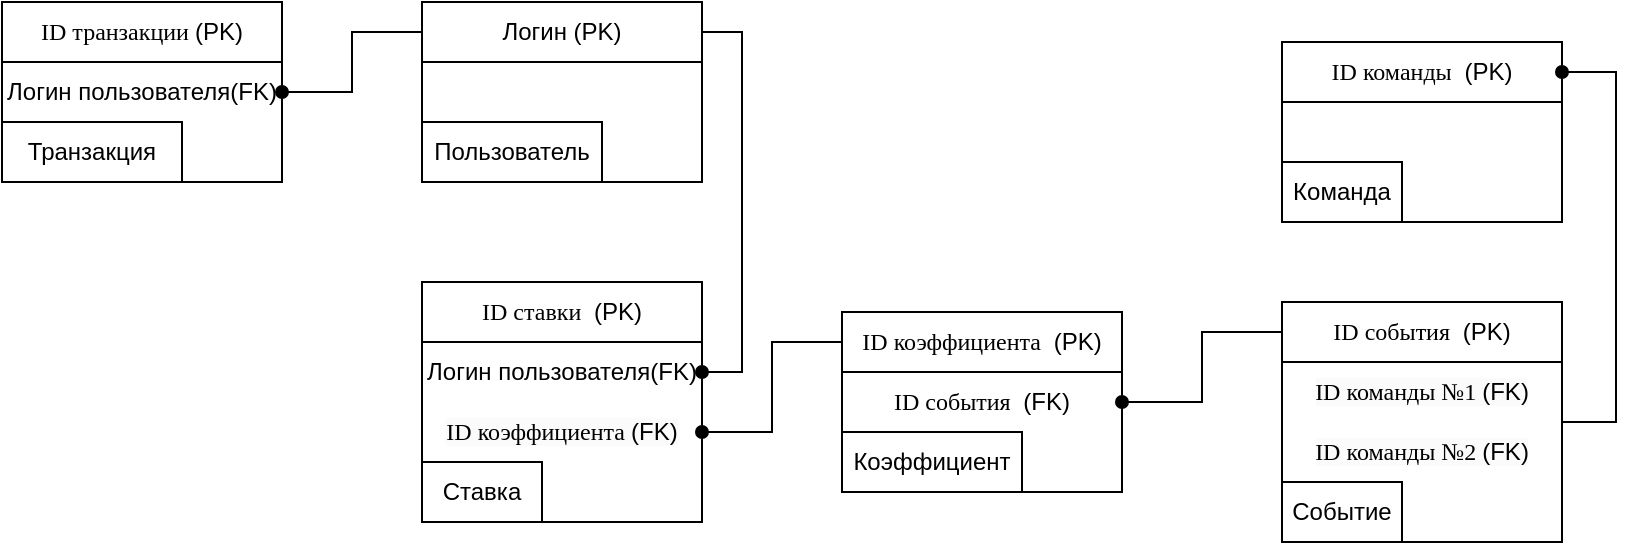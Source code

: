 <mxfile version="24.7.17">
  <diagram name="Страница — 1" id="kMK4P9hotfpQ_Spd6qPo">
    <mxGraphModel dx="1098" dy="820" grid="1" gridSize="10" guides="1" tooltips="1" connect="1" arrows="1" fold="1" page="1" pageScale="1" pageWidth="827" pageHeight="1169" math="0" shadow="0">
      <root>
        <mxCell id="0" />
        <mxCell id="1" parent="0" />
        <mxCell id="Zv3L8iQLcZKGsGOPM7jH-1" value="" style="rounded=0;whiteSpace=wrap;html=1;fillColor=none;" parent="1" vertex="1">
          <mxGeometry x="223" y="240" width="140" height="90" as="geometry" />
        </mxCell>
        <mxCell id="Zv3L8iQLcZKGsGOPM7jH-2" style="edgeStyle=orthogonalEdgeStyle;rounded=0;orthogonalLoop=1;jettySize=auto;html=1;entryX=1;entryY=0.5;entryDx=0;entryDy=0;endArrow=oval;endFill=1;" parent="1" source="Zv3L8iQLcZKGsGOPM7jH-4" target="Zv3L8iQLcZKGsGOPM7jH-25" edge="1">
          <mxGeometry relative="1" as="geometry" />
        </mxCell>
        <mxCell id="Zv3L8iQLcZKGsGOPM7jH-3" style="edgeStyle=orthogonalEdgeStyle;rounded=0;orthogonalLoop=1;jettySize=auto;html=1;entryX=1;entryY=0.5;entryDx=0;entryDy=0;endArrow=oval;endFill=1;" parent="1" source="Zv3L8iQLcZKGsGOPM7jH-4" target="Zv3L8iQLcZKGsGOPM7jH-39" edge="1">
          <mxGeometry relative="1" as="geometry">
            <Array as="points">
              <mxPoint x="383" y="255" />
              <mxPoint x="383" y="425" />
            </Array>
          </mxGeometry>
        </mxCell>
        <mxCell id="Zv3L8iQLcZKGsGOPM7jH-4" value="Логин (PK)" style="rounded=0;whiteSpace=wrap;html=1;fillColor=none;" parent="1" vertex="1">
          <mxGeometry x="223" y="240" width="140" height="30" as="geometry" />
        </mxCell>
        <mxCell id="Zv3L8iQLcZKGsGOPM7jH-5" value="Пользователь" style="rounded=0;whiteSpace=wrap;html=1;fillColor=none;" parent="1" vertex="1">
          <mxGeometry x="223" y="300" width="90" height="30" as="geometry" />
        </mxCell>
        <mxCell id="Zv3L8iQLcZKGsGOPM7jH-6" value="" style="rounded=0;whiteSpace=wrap;html=1;fillColor=none;strokeColor=none;" parent="1" vertex="1">
          <mxGeometry x="223" y="270" width="140" height="30" as="geometry" />
        </mxCell>
        <mxCell id="Zv3L8iQLcZKGsGOPM7jH-7" value="" style="rounded=0;whiteSpace=wrap;html=1;fillColor=none;" parent="1" vertex="1">
          <mxGeometry x="223" y="380" width="140" height="120" as="geometry" />
        </mxCell>
        <mxCell id="Zv3L8iQLcZKGsGOPM7jH-8" value="&lt;font style=&quot;font-size: 12px;&quot;&gt;&lt;span style=&quot;line-height: 106%; font-family: &amp;quot;Times New Roman&amp;quot;, serif;&quot; lang=&quot;EN-US&quot;&gt;ID &lt;/span&gt;&lt;span style=&quot;line-height: 106%; font-family: &amp;quot;Times New Roman&amp;quot;, serif;&quot;&gt;ставки&amp;nbsp;&lt;/span&gt;&amp;nbsp;(PK)&lt;/font&gt;" style="rounded=0;whiteSpace=wrap;html=1;fillColor=none;" parent="1" vertex="1">
          <mxGeometry x="223" y="380" width="140" height="30" as="geometry" />
        </mxCell>
        <mxCell id="Zv3L8iQLcZKGsGOPM7jH-9" value="Ставка" style="rounded=0;whiteSpace=wrap;html=1;fillColor=none;" parent="1" vertex="1">
          <mxGeometry x="223" y="470" width="60" height="30" as="geometry" />
        </mxCell>
        <mxCell id="Zv3L8iQLcZKGsGOPM7jH-10" value="&lt;br&gt;&lt;span style=&quot;forced-color-adjust: none; color: rgb(0, 0, 0); font-size: 12px; font-style: normal; font-variant-ligatures: normal; font-variant-caps: normal; font-weight: 400; letter-spacing: normal; orphans: 2; text-align: center; text-indent: 0px; text-transform: none; widows: 2; word-spacing: 0px; -webkit-text-stroke-width: 0px; white-space: normal; background-color: rgb(251, 251, 251); text-decoration-thickness: initial; text-decoration-style: initial; text-decoration-color: initial; line-height: 12.72px; font-family: &amp;quot;Times New Roman&amp;quot;, serif;&quot; lang=&quot;EN-US&quot;&gt;ID&lt;span&gt;&amp;nbsp;коэффициента&amp;nbsp;&lt;/span&gt;&lt;/span&gt;&lt;span style=&quot;color: rgb(0, 0, 0); font-family: Helvetica; font-size: 12px; font-style: normal; font-variant-ligatures: normal; font-variant-caps: normal; font-weight: 400; letter-spacing: normal; orphans: 2; text-align: center; text-indent: 0px; text-transform: none; widows: 2; word-spacing: 0px; -webkit-text-stroke-width: 0px; white-space: normal; background-color: rgb(251, 251, 251); text-decoration-thickness: initial; text-decoration-style: initial; text-decoration-color: initial; display: inline !important; float: none;&quot;&gt;(FK)&lt;/span&gt;&lt;div&gt;&lt;br/&gt;&lt;/div&gt;" style="rounded=0;whiteSpace=wrap;html=1;fillColor=none;strokeColor=none;" parent="1" vertex="1">
          <mxGeometry x="223" y="440" width="140" height="30" as="geometry" />
        </mxCell>
        <mxCell id="Zv3L8iQLcZKGsGOPM7jH-11" value="" style="rounded=0;whiteSpace=wrap;html=1;fillColor=none;" parent="1" vertex="1">
          <mxGeometry x="653" y="390" width="140" height="120" as="geometry" />
        </mxCell>
        <mxCell id="Zv3L8iQLcZKGsGOPM7jH-12" style="edgeStyle=orthogonalEdgeStyle;rounded=0;orthogonalLoop=1;jettySize=auto;html=1;entryX=1;entryY=0.5;entryDx=0;entryDy=0;endArrow=oval;endFill=1;" parent="1" source="Zv3L8iQLcZKGsGOPM7jH-13" target="Zv3L8iQLcZKGsGOPM7jH-20" edge="1">
          <mxGeometry relative="1" as="geometry" />
        </mxCell>
        <mxCell id="Zv3L8iQLcZKGsGOPM7jH-13" value="&lt;font style=&quot;font-size: 12px;&quot;&gt;&lt;span style=&quot;line-height: 106%; font-family: &amp;quot;Times New Roman&amp;quot;, serif;&quot; lang=&quot;EN-US&quot;&gt;ID события&lt;/span&gt;&lt;span style=&quot;line-height: 106%; font-family: &amp;quot;Times New Roman&amp;quot;, serif;&quot;&gt;&amp;nbsp;&lt;/span&gt;&amp;nbsp;(PK)&lt;/font&gt;" style="rounded=0;whiteSpace=wrap;html=1;fillColor=none;" parent="1" vertex="1">
          <mxGeometry x="653" y="390" width="140" height="30" as="geometry" />
        </mxCell>
        <mxCell id="Zv3L8iQLcZKGsGOPM7jH-14" value="Событие" style="rounded=0;whiteSpace=wrap;html=1;fillColor=none;" parent="1" vertex="1">
          <mxGeometry x="653" y="480" width="60" height="30" as="geometry" />
        </mxCell>
        <mxCell id="Zv3L8iQLcZKGsGOPM7jH-15" value="&lt;div&gt;&lt;br&gt;&lt;/div&gt;" style="rounded=0;whiteSpace=wrap;html=1;fillColor=none;strokeColor=none;" parent="1" vertex="1">
          <mxGeometry x="653" y="420" width="140" height="30" as="geometry" />
        </mxCell>
        <mxCell id="Zv3L8iQLcZKGsGOPM7jH-16" value="" style="rounded=0;whiteSpace=wrap;html=1;fillColor=none;" parent="1" vertex="1">
          <mxGeometry x="433" y="395" width="140" height="90" as="geometry" />
        </mxCell>
        <mxCell id="Zv3L8iQLcZKGsGOPM7jH-17" style="edgeStyle=orthogonalEdgeStyle;rounded=0;orthogonalLoop=1;jettySize=auto;html=1;entryX=1;entryY=0.5;entryDx=0;entryDy=0;endArrow=oval;endFill=1;" parent="1" source="Zv3L8iQLcZKGsGOPM7jH-18" target="Zv3L8iQLcZKGsGOPM7jH-10" edge="1">
          <mxGeometry relative="1" as="geometry" />
        </mxCell>
        <mxCell id="Zv3L8iQLcZKGsGOPM7jH-18" value="&lt;font style=&quot;font-size: 12px;&quot;&gt;&lt;span style=&quot;line-height: 106%; font-family: &amp;quot;Times New Roman&amp;quot;, serif;&quot; lang=&quot;EN-US&quot;&gt;ID&amp;nbsp;&lt;/span&gt;&lt;span style=&quot;line-height: 106%; font-family: &amp;quot;Times New Roman&amp;quot;, serif;&quot;&gt;коэффициента&amp;nbsp;&lt;/span&gt;&amp;nbsp;(PK)&lt;/font&gt;" style="rounded=0;whiteSpace=wrap;html=1;fillColor=none;" parent="1" vertex="1">
          <mxGeometry x="433" y="395" width="140" height="30" as="geometry" />
        </mxCell>
        <mxCell id="Zv3L8iQLcZKGsGOPM7jH-19" value="Коэффициент" style="rounded=0;whiteSpace=wrap;html=1;fillColor=none;" parent="1" vertex="1">
          <mxGeometry x="433" y="455" width="90" height="30" as="geometry" />
        </mxCell>
        <mxCell id="Zv3L8iQLcZKGsGOPM7jH-20" value="&lt;font style=&quot;font-size: 12px;&quot;&gt;&lt;span style=&quot;line-height: 106%; font-family: &amp;quot;Times New Roman&amp;quot;, serif;&quot; lang=&quot;EN-US&quot;&gt;ID события&lt;/span&gt;&lt;span style=&quot;line-height: 106%; font-family: &amp;quot;Times New Roman&amp;quot;, serif;&quot;&gt;&amp;nbsp;&lt;/span&gt;&amp;nbsp;(FK)&lt;/font&gt;" style="rounded=0;whiteSpace=wrap;html=1;fillColor=none;fontColor=default;strokeColor=none;" parent="1" vertex="1">
          <mxGeometry x="433" y="425" width="140" height="30" as="geometry" />
        </mxCell>
        <mxCell id="Zv3L8iQLcZKGsGOPM7jH-21" value="" style="rounded=0;whiteSpace=wrap;html=1;fillColor=none;" parent="1" vertex="1">
          <mxGeometry x="13" y="240" width="140" height="90" as="geometry" />
        </mxCell>
        <mxCell id="Zv3L8iQLcZKGsGOPM7jH-22" value="&lt;font style=&quot;font-size: 12px;&quot;&gt;&lt;span style=&quot;font-family: &amp;quot;Times New Roman&amp;quot;, serif;&quot; lang=&quot;EN-US&quot;&gt;ID &lt;/span&gt;&lt;span style=&quot;line-height: 106%; font-family: &amp;quot;Times New Roman&amp;quot;, serif;&quot;&gt;транзакции&amp;nbsp;&lt;/span&gt;(PK)&lt;/font&gt;" style="rounded=0;whiteSpace=wrap;html=1;fillColor=none;" parent="1" vertex="1">
          <mxGeometry x="13" y="240" width="140" height="30" as="geometry" />
        </mxCell>
        <mxCell id="Zv3L8iQLcZKGsGOPM7jH-23" value="Транзакция" style="rounded=0;whiteSpace=wrap;html=1;fillColor=none;" parent="1" vertex="1">
          <mxGeometry x="13" y="300" width="90" height="30" as="geometry" />
        </mxCell>
        <mxCell id="Zv3L8iQLcZKGsGOPM7jH-24" value="" style="rounded=0;whiteSpace=wrap;html=1;fillColor=none;strokeColor=none;" parent="1" vertex="1">
          <mxGeometry x="13" y="270" width="140" height="30" as="geometry" />
        </mxCell>
        <mxCell id="Zv3L8iQLcZKGsGOPM7jH-25" value="Логин пользователя(FK)" style="rounded=0;whiteSpace=wrap;html=1;fillColor=none;strokeColor=none;" parent="1" vertex="1">
          <mxGeometry x="13" y="270" width="140" height="30" as="geometry" />
        </mxCell>
        <mxCell id="Zv3L8iQLcZKGsGOPM7jH-27" value="" style="rounded=0;whiteSpace=wrap;html=1;fillColor=none;" parent="1" vertex="1">
          <mxGeometry x="653" y="260" width="140" height="90" as="geometry" />
        </mxCell>
        <mxCell id="Zv3L8iQLcZKGsGOPM7jH-42" style="edgeStyle=orthogonalEdgeStyle;rounded=0;orthogonalLoop=1;jettySize=auto;html=1;entryX=1;entryY=0;entryDx=0;entryDy=0;endArrow=none;endFill=0;startArrow=oval;startFill=1;" parent="1" source="Zv3L8iQLcZKGsGOPM7jH-29" target="Zv3L8iQLcZKGsGOPM7jH-41" edge="1">
          <mxGeometry relative="1" as="geometry">
            <Array as="points">
              <mxPoint x="820" y="275" />
              <mxPoint x="820" y="450" />
            </Array>
          </mxGeometry>
        </mxCell>
        <mxCell id="Zv3L8iQLcZKGsGOPM7jH-29" value="&lt;font style=&quot;font-size: 12px;&quot;&gt;&lt;span style=&quot;line-height: 106%; font-family: &amp;quot;Times New Roman&amp;quot;, serif;&quot; lang=&quot;EN-US&quot;&gt;ID команды&lt;/span&gt;&lt;span style=&quot;line-height: 106%; font-family: &amp;quot;Times New Roman&amp;quot;, serif;&quot;&gt;&amp;nbsp;&lt;/span&gt;&amp;nbsp;(PK)&lt;/font&gt;" style="rounded=0;whiteSpace=wrap;html=1;fillColor=none;" parent="1" vertex="1">
          <mxGeometry x="653" y="260" width="140" height="30" as="geometry" />
        </mxCell>
        <mxCell id="Zv3L8iQLcZKGsGOPM7jH-30" value="Команда" style="rounded=0;whiteSpace=wrap;html=1;fillColor=none;" parent="1" vertex="1">
          <mxGeometry x="653" y="320" width="60" height="30" as="geometry" />
        </mxCell>
        <mxCell id="Zv3L8iQLcZKGsGOPM7jH-39" value="&lt;font style=&quot;font-size: 12px;&quot;&gt;Логин пользователя(FK)&lt;/font&gt;" style="rounded=0;whiteSpace=wrap;html=1;fillColor=none;strokeColor=none;" parent="1" vertex="1">
          <mxGeometry x="223" y="410" width="140" height="30" as="geometry" />
        </mxCell>
        <mxCell id="Zv3L8iQLcZKGsGOPM7jH-40" value="&lt;br&gt;&lt;span style=&quot;forced-color-adjust: none; color: rgb(0, 0, 0); font-size: 12px; font-style: normal; font-variant-ligatures: normal; font-variant-caps: normal; font-weight: 400; letter-spacing: normal; orphans: 2; text-align: center; text-indent: 0px; text-transform: none; widows: 2; word-spacing: 0px; -webkit-text-stroke-width: 0px; white-space: normal; background-color: rgb(251, 251, 251); text-decoration-thickness: initial; text-decoration-style: initial; text-decoration-color: initial; line-height: 12.72px; font-family: &amp;quot;Times New Roman&amp;quot;, serif;&quot; lang=&quot;EN-US&quot;&gt;ID&lt;span&gt;&amp;nbsp;команды №1&amp;nbsp;&lt;/span&gt;&lt;/span&gt;&lt;span style=&quot;color: rgb(0, 0, 0); font-family: Helvetica; font-size: 12px; font-style: normal; font-variant-ligatures: normal; font-variant-caps: normal; font-weight: 400; letter-spacing: normal; orphans: 2; text-align: center; text-indent: 0px; text-transform: none; widows: 2; word-spacing: 0px; -webkit-text-stroke-width: 0px; white-space: normal; background-color: rgb(251, 251, 251); text-decoration-thickness: initial; text-decoration-style: initial; text-decoration-color: initial; display: inline !important; float: none;&quot;&gt;(FK)&lt;/span&gt;&lt;div&gt;&lt;br&gt;&lt;/div&gt;" style="rounded=0;whiteSpace=wrap;html=1;fillColor=none;strokeColor=none;" parent="1" vertex="1">
          <mxGeometry x="653" y="420" width="140" height="30" as="geometry" />
        </mxCell>
        <mxCell id="Zv3L8iQLcZKGsGOPM7jH-41" value="&lt;br&gt;&lt;span style=&quot;forced-color-adjust: none; color: rgb(0, 0, 0); font-size: 12px; font-style: normal; font-variant-ligatures: normal; font-variant-caps: normal; font-weight: 400; letter-spacing: normal; orphans: 2; text-align: center; text-indent: 0px; text-transform: none; widows: 2; word-spacing: 0px; -webkit-text-stroke-width: 0px; white-space: normal; background-color: rgb(251, 251, 251); text-decoration-thickness: initial; text-decoration-style: initial; text-decoration-color: initial; line-height: 12.72px; font-family: &amp;quot;Times New Roman&amp;quot;, serif;&quot; lang=&quot;EN-US&quot;&gt;ID&lt;span&gt;&amp;nbsp;команды №2&amp;nbsp;&lt;/span&gt;&lt;/span&gt;&lt;span style=&quot;color: rgb(0, 0, 0); font-family: Helvetica; font-size: 12px; font-style: normal; font-variant-ligatures: normal; font-variant-caps: normal; font-weight: 400; letter-spacing: normal; orphans: 2; text-align: center; text-indent: 0px; text-transform: none; widows: 2; word-spacing: 0px; -webkit-text-stroke-width: 0px; white-space: normal; background-color: rgb(251, 251, 251); text-decoration-thickness: initial; text-decoration-style: initial; text-decoration-color: initial; display: inline !important; float: none;&quot;&gt;(FK)&lt;/span&gt;&lt;div&gt;&lt;br&gt;&lt;/div&gt;" style="rounded=0;whiteSpace=wrap;html=1;fillColor=none;strokeColor=none;" parent="1" vertex="1">
          <mxGeometry x="653" y="450" width="140" height="30" as="geometry" />
        </mxCell>
      </root>
    </mxGraphModel>
  </diagram>
</mxfile>
